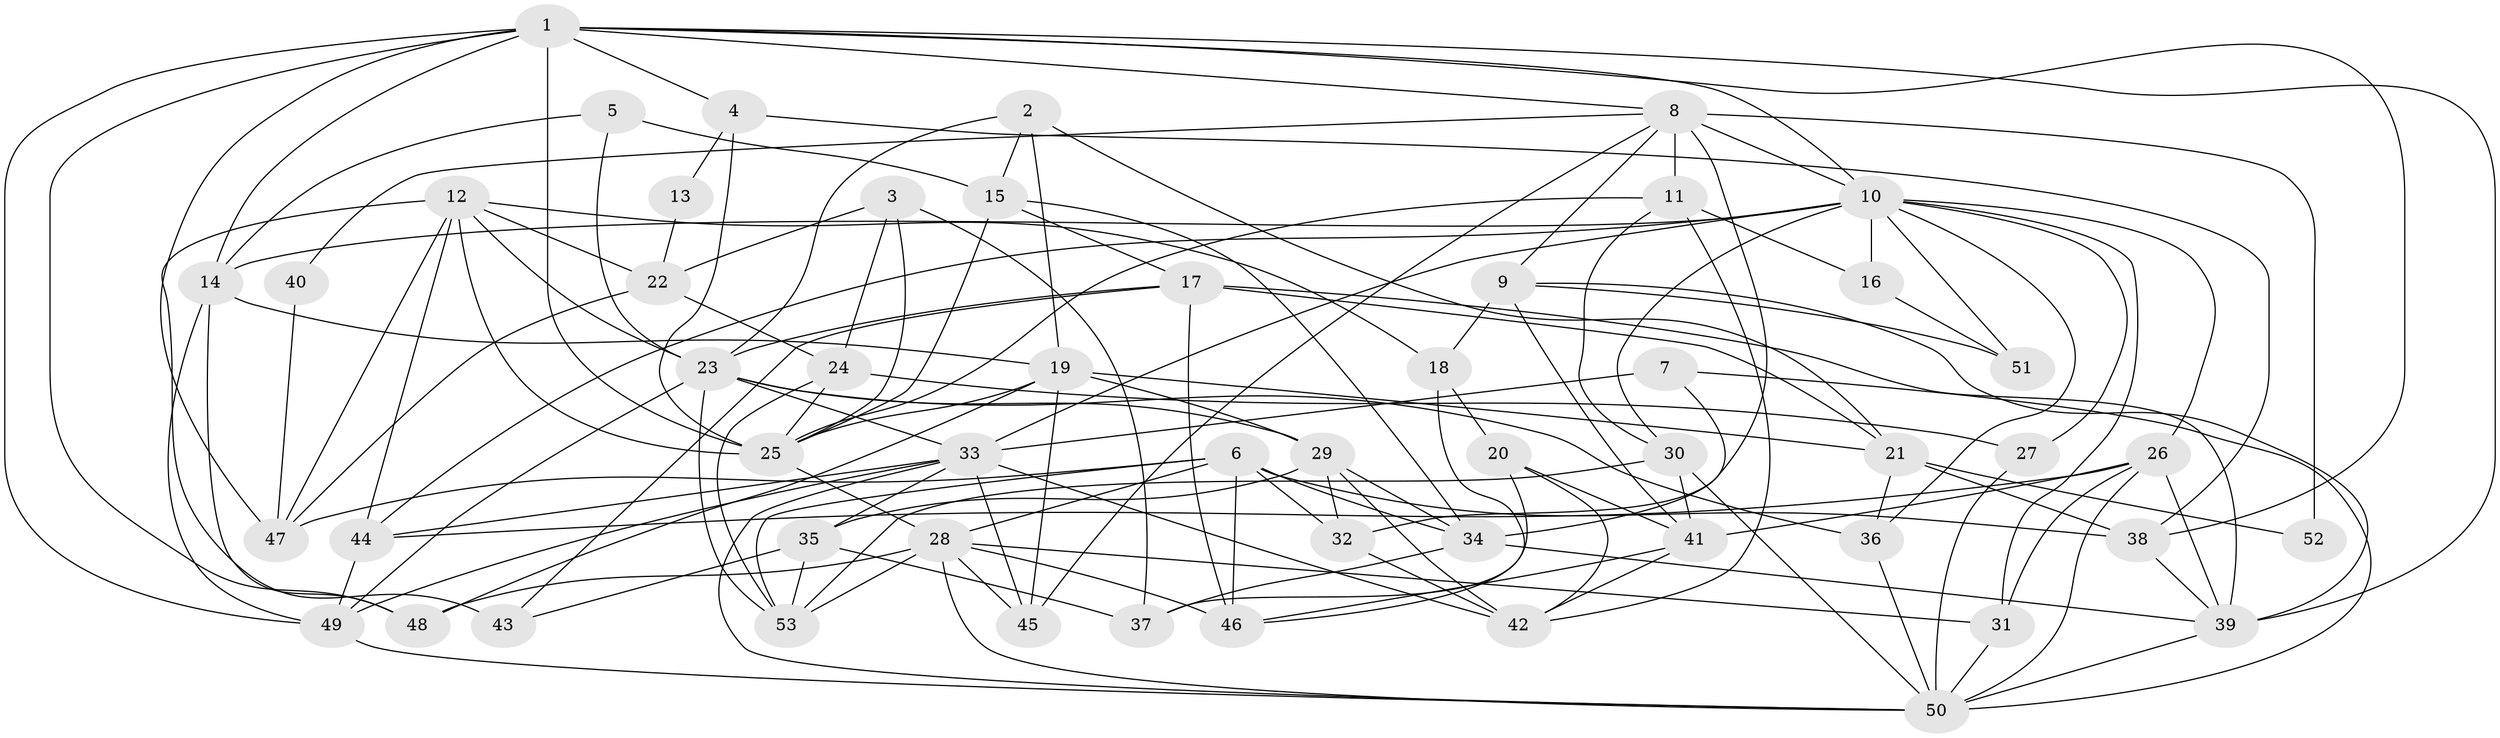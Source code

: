 // original degree distribution, {4: 0.2571428571428571, 3: 0.22857142857142856, 7: 0.0761904761904762, 6: 0.06666666666666667, 5: 0.18095238095238095, 2: 0.18095238095238095, 9: 0.009523809523809525}
// Generated by graph-tools (version 1.1) at 2025/45/03/06/25 01:45:10]
// undirected, 53 vertices, 143 edges
graph export_dot {
graph [start="1"]
  node [color=gray90,style=filled];
  1;
  2;
  3;
  4;
  5;
  6;
  7;
  8;
  9;
  10;
  11;
  12;
  13;
  14;
  15;
  16;
  17;
  18;
  19;
  20;
  21;
  22;
  23;
  24;
  25;
  26;
  27;
  28;
  29;
  30;
  31;
  32;
  33;
  34;
  35;
  36;
  37;
  38;
  39;
  40;
  41;
  42;
  43;
  44;
  45;
  46;
  47;
  48;
  49;
  50;
  51;
  52;
  53;
  1 -- 4 [weight=1.0];
  1 -- 8 [weight=1.0];
  1 -- 10 [weight=1.0];
  1 -- 14 [weight=1.0];
  1 -- 25 [weight=1.0];
  1 -- 38 [weight=1.0];
  1 -- 39 [weight=1.0];
  1 -- 47 [weight=1.0];
  1 -- 48 [weight=1.0];
  1 -- 49 [weight=2.0];
  2 -- 15 [weight=1.0];
  2 -- 19 [weight=1.0];
  2 -- 21 [weight=1.0];
  2 -- 23 [weight=1.0];
  3 -- 22 [weight=2.0];
  3 -- 24 [weight=1.0];
  3 -- 25 [weight=1.0];
  3 -- 37 [weight=2.0];
  4 -- 13 [weight=1.0];
  4 -- 25 [weight=1.0];
  4 -- 38 [weight=1.0];
  5 -- 14 [weight=1.0];
  5 -- 15 [weight=1.0];
  5 -- 23 [weight=1.0];
  6 -- 28 [weight=1.0];
  6 -- 32 [weight=1.0];
  6 -- 34 [weight=1.0];
  6 -- 38 [weight=1.0];
  6 -- 46 [weight=1.0];
  6 -- 47 [weight=1.0];
  6 -- 53 [weight=1.0];
  7 -- 33 [weight=1.0];
  7 -- 34 [weight=1.0];
  7 -- 50 [weight=1.0];
  8 -- 9 [weight=1.0];
  8 -- 10 [weight=1.0];
  8 -- 11 [weight=1.0];
  8 -- 32 [weight=3.0];
  8 -- 40 [weight=1.0];
  8 -- 45 [weight=2.0];
  8 -- 52 [weight=1.0];
  9 -- 18 [weight=1.0];
  9 -- 39 [weight=1.0];
  9 -- 41 [weight=1.0];
  9 -- 51 [weight=1.0];
  10 -- 14 [weight=1.0];
  10 -- 16 [weight=1.0];
  10 -- 26 [weight=1.0];
  10 -- 27 [weight=1.0];
  10 -- 30 [weight=1.0];
  10 -- 31 [weight=1.0];
  10 -- 33 [weight=1.0];
  10 -- 36 [weight=1.0];
  10 -- 44 [weight=1.0];
  10 -- 51 [weight=2.0];
  11 -- 16 [weight=1.0];
  11 -- 25 [weight=1.0];
  11 -- 30 [weight=1.0];
  11 -- 42 [weight=1.0];
  12 -- 18 [weight=1.0];
  12 -- 22 [weight=1.0];
  12 -- 23 [weight=1.0];
  12 -- 25 [weight=1.0];
  12 -- 43 [weight=1.0];
  12 -- 44 [weight=1.0];
  12 -- 47 [weight=1.0];
  13 -- 22 [weight=1.0];
  14 -- 19 [weight=1.0];
  14 -- 48 [weight=1.0];
  14 -- 49 [weight=1.0];
  15 -- 17 [weight=1.0];
  15 -- 25 [weight=1.0];
  15 -- 34 [weight=1.0];
  16 -- 51 [weight=1.0];
  17 -- 21 [weight=1.0];
  17 -- 23 [weight=2.0];
  17 -- 39 [weight=2.0];
  17 -- 43 [weight=1.0];
  17 -- 46 [weight=1.0];
  18 -- 20 [weight=1.0];
  18 -- 46 [weight=1.0];
  19 -- 21 [weight=1.0];
  19 -- 25 [weight=1.0];
  19 -- 29 [weight=1.0];
  19 -- 45 [weight=1.0];
  19 -- 48 [weight=1.0];
  20 -- 37 [weight=1.0];
  20 -- 41 [weight=1.0];
  20 -- 42 [weight=1.0];
  21 -- 36 [weight=2.0];
  21 -- 38 [weight=1.0];
  21 -- 52 [weight=1.0];
  22 -- 24 [weight=1.0];
  22 -- 47 [weight=1.0];
  23 -- 29 [weight=1.0];
  23 -- 33 [weight=1.0];
  23 -- 36 [weight=1.0];
  23 -- 49 [weight=1.0];
  23 -- 53 [weight=1.0];
  24 -- 25 [weight=1.0];
  24 -- 27 [weight=1.0];
  24 -- 53 [weight=1.0];
  25 -- 28 [weight=1.0];
  26 -- 31 [weight=1.0];
  26 -- 39 [weight=1.0];
  26 -- 41 [weight=1.0];
  26 -- 44 [weight=1.0];
  26 -- 50 [weight=1.0];
  27 -- 50 [weight=2.0];
  28 -- 31 [weight=1.0];
  28 -- 45 [weight=1.0];
  28 -- 46 [weight=1.0];
  28 -- 48 [weight=1.0];
  28 -- 50 [weight=1.0];
  28 -- 53 [weight=1.0];
  29 -- 32 [weight=1.0];
  29 -- 34 [weight=1.0];
  29 -- 35 [weight=1.0];
  29 -- 42 [weight=1.0];
  30 -- 41 [weight=1.0];
  30 -- 50 [weight=1.0];
  30 -- 53 [weight=1.0];
  31 -- 50 [weight=1.0];
  32 -- 42 [weight=1.0];
  33 -- 35 [weight=1.0];
  33 -- 42 [weight=1.0];
  33 -- 44 [weight=1.0];
  33 -- 45 [weight=2.0];
  33 -- 49 [weight=1.0];
  33 -- 50 [weight=1.0];
  34 -- 37 [weight=1.0];
  34 -- 39 [weight=1.0];
  35 -- 37 [weight=1.0];
  35 -- 43 [weight=1.0];
  35 -- 53 [weight=1.0];
  36 -- 50 [weight=1.0];
  38 -- 39 [weight=1.0];
  39 -- 50 [weight=1.0];
  40 -- 47 [weight=1.0];
  41 -- 42 [weight=1.0];
  41 -- 46 [weight=1.0];
  44 -- 49 [weight=1.0];
  49 -- 50 [weight=1.0];
}
